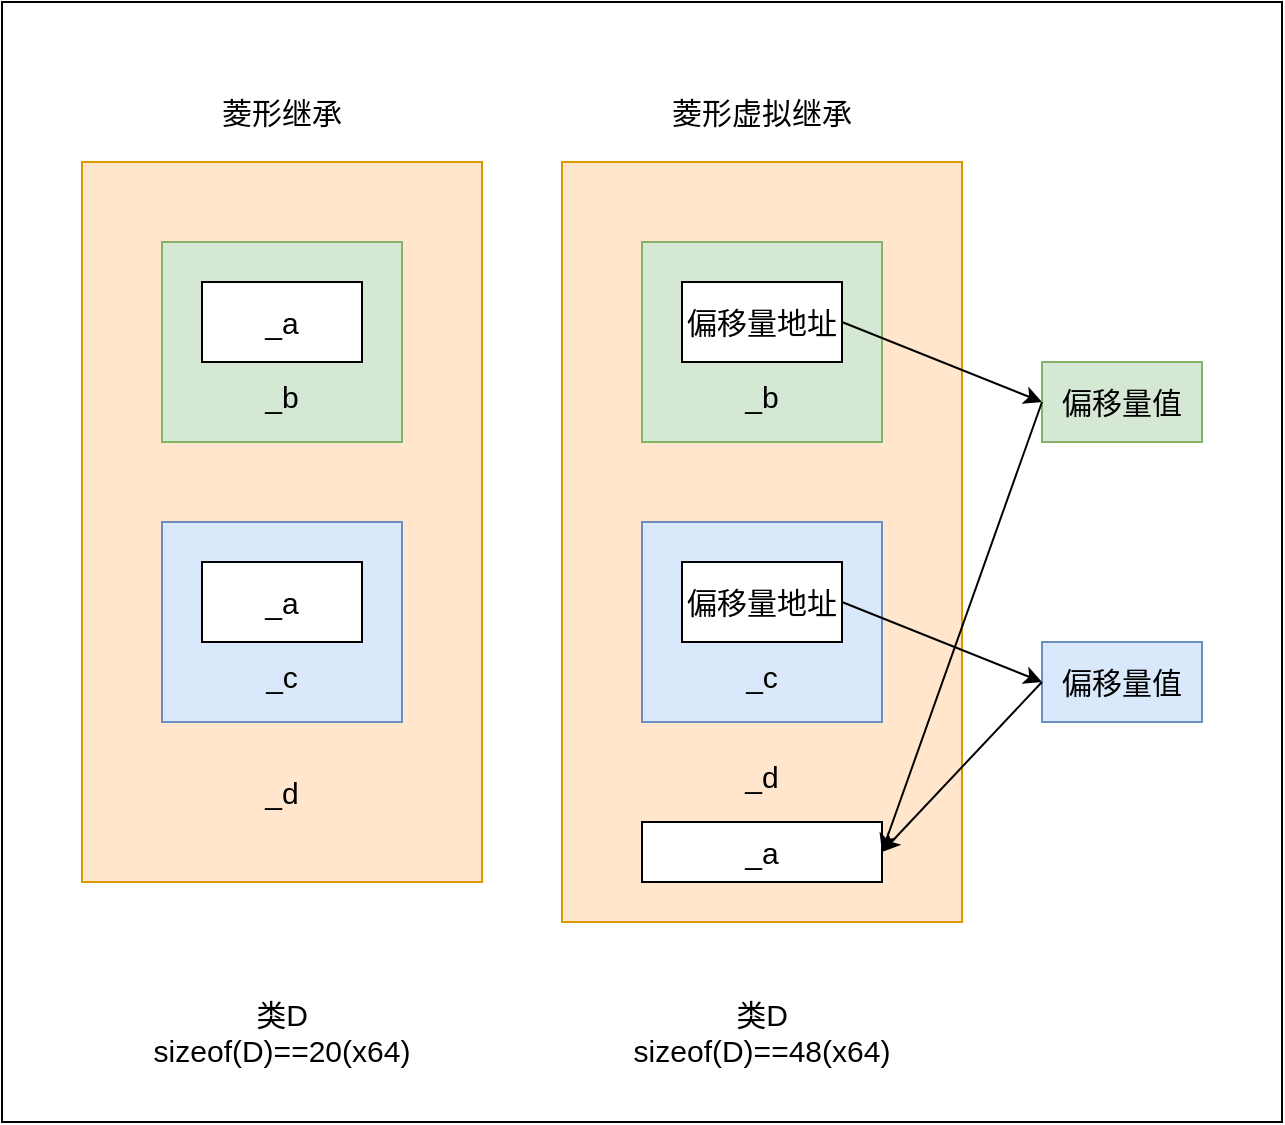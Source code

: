 <mxfile>
    <diagram id="G3z7z75aydKWmcPKPsAP" name="第 1 页">
        <mxGraphModel dx="612" dy="1139" grid="1" gridSize="10" guides="1" tooltips="1" connect="1" arrows="1" fold="1" page="1" pageScale="1" pageWidth="1169" pageHeight="827" math="0" shadow="0">
            <root>
                <mxCell id="0"/>
                <mxCell id="1" parent="0"/>
                <mxCell id="28" value="" style="rounded=0;whiteSpace=wrap;html=1;fontSize=15;" parent="1" vertex="1">
                    <mxGeometry x="240" y="40" width="640" height="560" as="geometry"/>
                </mxCell>
                <mxCell id="6" value="&lt;br&gt;&lt;br&gt;&lt;br&gt;&lt;br&gt;&lt;br&gt;&lt;br&gt;&lt;br&gt;&lt;br&gt;&lt;br&gt;&lt;br&gt;&lt;br&gt;&lt;br&gt;&lt;br&gt;&lt;br&gt;&lt;br&gt;_d" style="rounded=0;whiteSpace=wrap;html=1;fontSize=15;fillColor=#ffe6cc;strokeColor=#d79b00;" parent="1" vertex="1">
                    <mxGeometry x="280" y="120" width="200" height="360" as="geometry"/>
                </mxCell>
                <mxCell id="3" value="&lt;br&gt;&lt;br&gt;&lt;br&gt;_b" style="rounded=0;whiteSpace=wrap;html=1;fontSize=15;fillColor=#d5e8d4;strokeColor=#82b366;" parent="1" vertex="1">
                    <mxGeometry x="320" y="160" width="120" height="100" as="geometry"/>
                </mxCell>
                <mxCell id="2" value="&lt;font style=&quot;font-size: 15px;&quot;&gt;_a&lt;/font&gt;" style="rounded=0;whiteSpace=wrap;html=1;" parent="1" vertex="1">
                    <mxGeometry x="340" y="180" width="80" height="40" as="geometry"/>
                </mxCell>
                <mxCell id="4" value="&lt;br&gt;&lt;br&gt;&lt;br&gt;_c" style="rounded=0;whiteSpace=wrap;html=1;fontSize=15;fillColor=#dae8fc;strokeColor=#6c8ebf;" parent="1" vertex="1">
                    <mxGeometry x="320" y="300" width="120" height="100" as="geometry"/>
                </mxCell>
                <mxCell id="5" value="&lt;font style=&quot;font-size: 15px;&quot;&gt;_a&lt;/font&gt;" style="rounded=0;whiteSpace=wrap;html=1;" parent="1" vertex="1">
                    <mxGeometry x="340" y="320" width="80" height="40" as="geometry"/>
                </mxCell>
                <mxCell id="7" value="&lt;br&gt;&lt;br&gt;&lt;br&gt;&lt;br&gt;&lt;br&gt;&lt;br&gt;&lt;br&gt;&lt;br&gt;&lt;br&gt;&lt;br&gt;&lt;br&gt;&lt;br&gt;&lt;br&gt;_d" style="rounded=0;whiteSpace=wrap;html=1;fontSize=15;fillColor=#ffe6cc;strokeColor=#d79b00;" parent="1" vertex="1">
                    <mxGeometry x="520" y="120" width="200" height="380" as="geometry"/>
                </mxCell>
                <mxCell id="8" value="&lt;br&gt;&lt;br&gt;&lt;br&gt;_b" style="rounded=0;whiteSpace=wrap;html=1;fontSize=15;fillColor=#d5e8d4;strokeColor=#82b366;" parent="1" vertex="1">
                    <mxGeometry x="560" y="160" width="120" height="100" as="geometry"/>
                </mxCell>
                <mxCell id="9" value="&lt;span style=&quot;font-size: 15px;&quot;&gt;偏移量地址&lt;/span&gt;" style="rounded=0;whiteSpace=wrap;html=1;" parent="1" vertex="1">
                    <mxGeometry x="580" y="180" width="80" height="40" as="geometry"/>
                </mxCell>
                <mxCell id="10" value="&lt;br&gt;&lt;br&gt;&lt;br&gt;_c" style="rounded=0;whiteSpace=wrap;html=1;fontSize=15;fillColor=#dae8fc;strokeColor=#6c8ebf;" parent="1" vertex="1">
                    <mxGeometry x="560" y="300" width="120" height="100" as="geometry"/>
                </mxCell>
                <mxCell id="11" value="&lt;span style=&quot;font-size: 15px;&quot;&gt;偏移量地址&lt;/span&gt;" style="rounded=0;whiteSpace=wrap;html=1;" parent="1" vertex="1">
                    <mxGeometry x="580" y="320" width="80" height="40" as="geometry"/>
                </mxCell>
                <mxCell id="12" value="_a" style="rounded=0;whiteSpace=wrap;html=1;fontSize=15;" parent="1" vertex="1">
                    <mxGeometry x="560" y="450" width="120" height="30" as="geometry"/>
                </mxCell>
                <mxCell id="13" value="菱形继承" style="text;html=1;strokeColor=none;fillColor=none;align=center;verticalAlign=middle;whiteSpace=wrap;rounded=0;fontSize=15;" parent="1" vertex="1">
                    <mxGeometry x="280" y="80" width="200" height="30" as="geometry"/>
                </mxCell>
                <mxCell id="14" value="菱形虚拟继承" style="text;html=1;strokeColor=none;fillColor=none;align=center;verticalAlign=middle;whiteSpace=wrap;rounded=0;fontSize=15;" parent="1" vertex="1">
                    <mxGeometry x="520" y="80" width="200" height="30" as="geometry"/>
                </mxCell>
                <mxCell id="15" value="" style="endArrow=classic;html=1;fontSize=15;exitX=1;exitY=0.5;exitDx=0;exitDy=0;entryX=0;entryY=0.5;entryDx=0;entryDy=0;" parent="1" source="9" target="24" edge="1">
                    <mxGeometry width="50" height="50" relative="1" as="geometry">
                        <mxPoint x="820" y="250" as="sourcePoint"/>
                        <mxPoint x="760" y="200" as="targetPoint"/>
                    </mxGeometry>
                </mxCell>
                <mxCell id="16" value="" style="endArrow=classic;html=1;fontSize=15;exitX=1;exitY=0.5;exitDx=0;exitDy=0;entryX=0;entryY=0.5;entryDx=0;entryDy=0;" parent="1" source="11" target="25" edge="1">
                    <mxGeometry width="50" height="50" relative="1" as="geometry">
                        <mxPoint x="780" y="370" as="sourcePoint"/>
                        <mxPoint x="760" y="340" as="targetPoint"/>
                    </mxGeometry>
                </mxCell>
                <mxCell id="20" value="类D&lt;br&gt;sizeof(D)==20(x64)" style="text;html=1;strokeColor=none;fillColor=none;align=center;verticalAlign=middle;whiteSpace=wrap;rounded=0;fontSize=15;" parent="1" vertex="1">
                    <mxGeometry x="280" y="530" width="200" height="50" as="geometry"/>
                </mxCell>
                <mxCell id="21" value="类D&lt;br&gt;sizeof(D)==48(x64)" style="text;html=1;strokeColor=none;fillColor=none;align=center;verticalAlign=middle;whiteSpace=wrap;rounded=0;fontSize=15;" parent="1" vertex="1">
                    <mxGeometry x="520" y="530" width="200" height="50" as="geometry"/>
                </mxCell>
                <mxCell id="24" value="&lt;font style=&quot;font-size: 15px;&quot;&gt;偏移量值&lt;/font&gt;" style="rounded=0;whiteSpace=wrap;html=1;fillColor=#d5e8d4;strokeColor=#82b366;" parent="1" vertex="1">
                    <mxGeometry x="760" y="220" width="80" height="40" as="geometry"/>
                </mxCell>
                <mxCell id="25" value="偏移量值" style="rounded=0;whiteSpace=wrap;html=1;fontSize=15;fillColor=#dae8fc;strokeColor=#6c8ebf;" parent="1" vertex="1">
                    <mxGeometry x="760" y="360" width="80" height="40" as="geometry"/>
                </mxCell>
                <mxCell id="26" value="" style="endArrow=classic;html=1;fontSize=15;exitX=0;exitY=0.5;exitDx=0;exitDy=0;entryX=1;entryY=0.5;entryDx=0;entryDy=0;" parent="1" source="24" target="12" edge="1">
                    <mxGeometry width="50" height="50" relative="1" as="geometry">
                        <mxPoint x="800" y="500" as="sourcePoint"/>
                        <mxPoint x="850" y="450" as="targetPoint"/>
                    </mxGeometry>
                </mxCell>
                <mxCell id="27" value="" style="endArrow=classic;html=1;fontSize=15;exitX=0;exitY=0.5;exitDx=0;exitDy=0;entryX=1;entryY=0.5;entryDx=0;entryDy=0;" parent="1" source="25" target="12" edge="1">
                    <mxGeometry width="50" height="50" relative="1" as="geometry">
                        <mxPoint x="780" y="560" as="sourcePoint"/>
                        <mxPoint x="830" y="510" as="targetPoint"/>
                    </mxGeometry>
                </mxCell>
            </root>
        </mxGraphModel>
    </diagram>
</mxfile>
